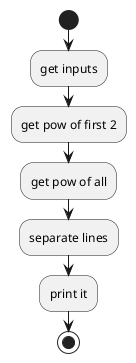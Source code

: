 @startuml
'https://plantuml.com/activity-diagram-beta

start
:get inputs;
:get pow of first 2;
:get pow of all;
:separate lines;
:print it;

stop

@enduml
